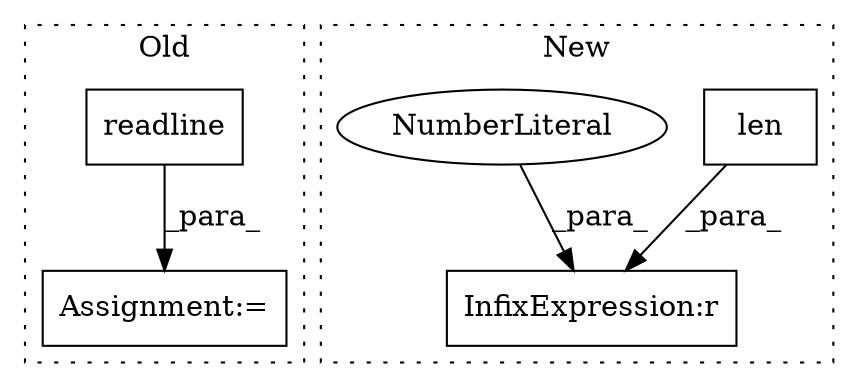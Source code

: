 digraph G {
subgraph cluster0 {
1 [label="readline" a="32" s="18481" l="10" shape="box"];
5 [label="Assignment:=" a="7" s="18464" l="1" shape="box"];
label = "Old";
style="dotted";
}
subgraph cluster1 {
2 [label="len" a="32" s="19154,19163" l="4,1" shape="box"];
3 [label="InfixExpression:r" a="27" s="19164" l="3" shape="box"];
4 [label="NumberLiteral" a="34" s="19167" l="1" shape="ellipse"];
label = "New";
style="dotted";
}
1 -> 5 [label="_para_"];
2 -> 3 [label="_para_"];
4 -> 3 [label="_para_"];
}